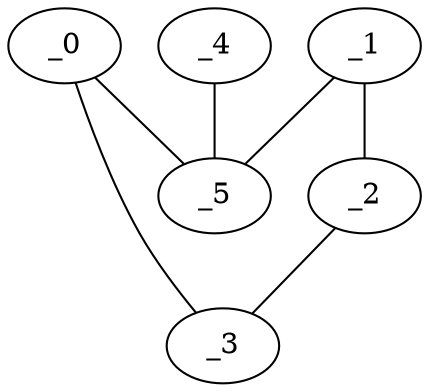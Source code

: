 graph EP1_0146 {
	_0	 [x="1.90633",
		y="2.89191"];
	_3	 [x="1.01581",
		y="3.19971"];
	_0 -- _3;
	_5	 [x="2.10778",
		y="1.84519"];
	_0 -- _5;
	_1	 [x="2.39175",
		y="0.540834"];
	_2	 [x="1.08243",
		y="0.747758"];
	_1 -- _2;
	_1 -- _5;
	_2 -- _3;
	_4	 [x="0.932281",
		y="1.3631"];
	_4 -- _5;
}
